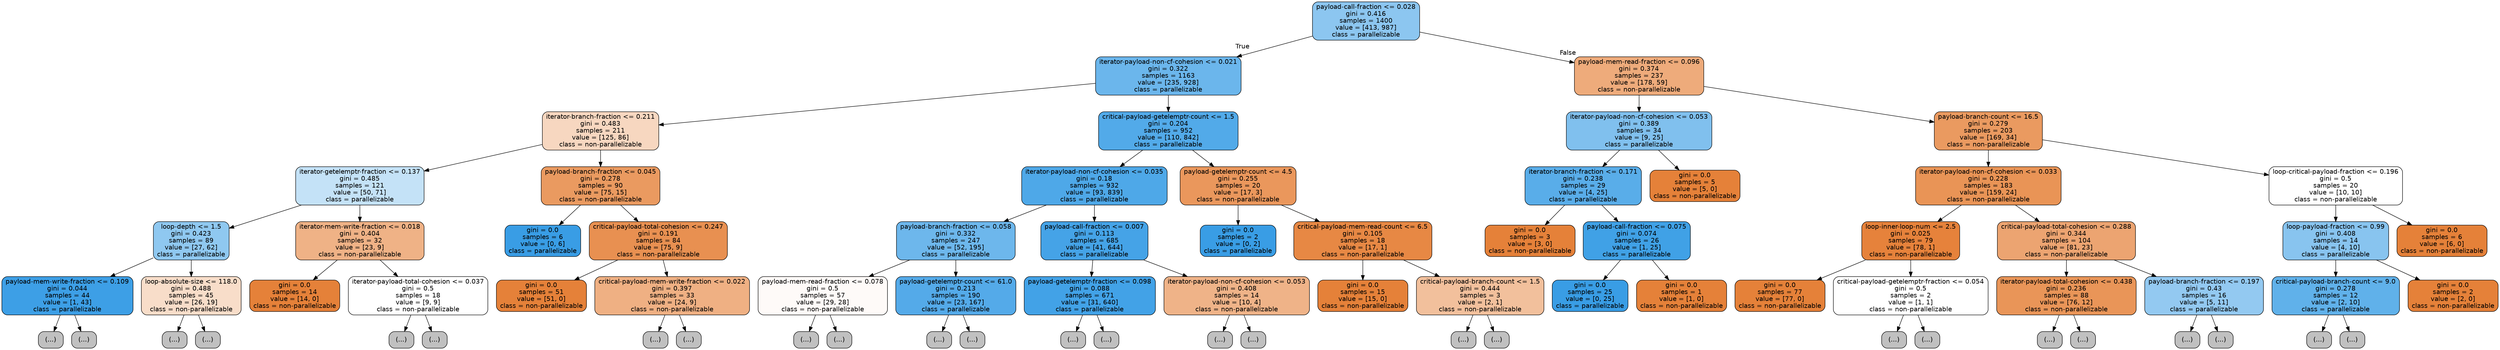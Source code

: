 digraph Tree {
node [shape=box, style="filled, rounded", color="black", fontname=helvetica] ;
edge [fontname=helvetica] ;
0 [label="payload-call-fraction <= 0.028\ngini = 0.416\nsamples = 1400\nvalue = [413, 987]\nclass = parallelizable", fillcolor="#399de594"] ;
1 [label="iterator-payload-non-cf-cohesion <= 0.021\ngini = 0.322\nsamples = 1163\nvalue = [235, 928]\nclass = parallelizable", fillcolor="#399de5be"] ;
0 -> 1 [labeldistance=2.5, labelangle=45, headlabel="True"] ;
2 [label="iterator-branch-fraction <= 0.211\ngini = 0.483\nsamples = 211\nvalue = [125, 86]\nclass = non-parallelizable", fillcolor="#e5813950"] ;
1 -> 2 ;
3 [label="iterator-getelemptr-fraction <= 0.137\ngini = 0.485\nsamples = 121\nvalue = [50, 71]\nclass = parallelizable", fillcolor="#399de54b"] ;
2 -> 3 ;
4 [label="loop-depth <= 1.5\ngini = 0.423\nsamples = 89\nvalue = [27, 62]\nclass = parallelizable", fillcolor="#399de590"] ;
3 -> 4 ;
5 [label="payload-mem-write-fraction <= 0.109\ngini = 0.044\nsamples = 44\nvalue = [1, 43]\nclass = parallelizable", fillcolor="#399de5f9"] ;
4 -> 5 ;
6 [label="(...)", fillcolor="#C0C0C0"] ;
5 -> 6 ;
7 [label="(...)", fillcolor="#C0C0C0"] ;
5 -> 7 ;
8 [label="loop-absolute-size <= 118.0\ngini = 0.488\nsamples = 45\nvalue = [26, 19]\nclass = non-parallelizable", fillcolor="#e5813945"] ;
4 -> 8 ;
9 [label="(...)", fillcolor="#C0C0C0"] ;
8 -> 9 ;
20 [label="(...)", fillcolor="#C0C0C0"] ;
8 -> 20 ;
21 [label="iterator-mem-write-fraction <= 0.018\ngini = 0.404\nsamples = 32\nvalue = [23, 9]\nclass = non-parallelizable", fillcolor="#e581399b"] ;
3 -> 21 ;
22 [label="gini = 0.0\nsamples = 14\nvalue = [14, 0]\nclass = non-parallelizable", fillcolor="#e58139ff"] ;
21 -> 22 ;
23 [label="iterator-payload-total-cohesion <= 0.037\ngini = 0.5\nsamples = 18\nvalue = [9, 9]\nclass = non-parallelizable", fillcolor="#e5813900"] ;
21 -> 23 ;
24 [label="(...)", fillcolor="#C0C0C0"] ;
23 -> 24 ;
25 [label="(...)", fillcolor="#C0C0C0"] ;
23 -> 25 ;
34 [label="payload-branch-fraction <= 0.045\ngini = 0.278\nsamples = 90\nvalue = [75, 15]\nclass = non-parallelizable", fillcolor="#e58139cc"] ;
2 -> 34 ;
35 [label="gini = 0.0\nsamples = 6\nvalue = [0, 6]\nclass = parallelizable", fillcolor="#399de5ff"] ;
34 -> 35 ;
36 [label="critical-payload-total-cohesion <= 0.247\ngini = 0.191\nsamples = 84\nvalue = [75, 9]\nclass = non-parallelizable", fillcolor="#e58139e0"] ;
34 -> 36 ;
37 [label="gini = 0.0\nsamples = 51\nvalue = [51, 0]\nclass = non-parallelizable", fillcolor="#e58139ff"] ;
36 -> 37 ;
38 [label="critical-payload-mem-write-fraction <= 0.022\ngini = 0.397\nsamples = 33\nvalue = [24, 9]\nclass = non-parallelizable", fillcolor="#e581399f"] ;
36 -> 38 ;
39 [label="(...)", fillcolor="#C0C0C0"] ;
38 -> 39 ;
46 [label="(...)", fillcolor="#C0C0C0"] ;
38 -> 46 ;
51 [label="critical-payload-getelemptr-count <= 1.5\ngini = 0.204\nsamples = 952\nvalue = [110, 842]\nclass = parallelizable", fillcolor="#399de5de"] ;
1 -> 51 ;
52 [label="iterator-payload-non-cf-cohesion <= 0.035\ngini = 0.18\nsamples = 932\nvalue = [93, 839]\nclass = parallelizable", fillcolor="#399de5e3"] ;
51 -> 52 ;
53 [label="payload-branch-fraction <= 0.058\ngini = 0.332\nsamples = 247\nvalue = [52, 195]\nclass = parallelizable", fillcolor="#399de5bb"] ;
52 -> 53 ;
54 [label="payload-mem-read-fraction <= 0.078\ngini = 0.5\nsamples = 57\nvalue = [29, 28]\nclass = non-parallelizable", fillcolor="#e5813909"] ;
53 -> 54 ;
55 [label="(...)", fillcolor="#C0C0C0"] ;
54 -> 55 ;
58 [label="(...)", fillcolor="#C0C0C0"] ;
54 -> 58 ;
67 [label="payload-getelemptr-count <= 61.0\ngini = 0.213\nsamples = 190\nvalue = [23, 167]\nclass = parallelizable", fillcolor="#399de5dc"] ;
53 -> 67 ;
68 [label="(...)", fillcolor="#C0C0C0"] ;
67 -> 68 ;
97 [label="(...)", fillcolor="#C0C0C0"] ;
67 -> 97 ;
100 [label="payload-call-fraction <= 0.007\ngini = 0.113\nsamples = 685\nvalue = [41, 644]\nclass = parallelizable", fillcolor="#399de5ef"] ;
52 -> 100 ;
101 [label="payload-getelemptr-fraction <= 0.098\ngini = 0.088\nsamples = 671\nvalue = [31, 640]\nclass = parallelizable", fillcolor="#399de5f3"] ;
100 -> 101 ;
102 [label="(...)", fillcolor="#C0C0C0"] ;
101 -> 102 ;
103 [label="(...)", fillcolor="#C0C0C0"] ;
101 -> 103 ;
166 [label="iterator-payload-non-cf-cohesion <= 0.053\ngini = 0.408\nsamples = 14\nvalue = [10, 4]\nclass = non-parallelizable", fillcolor="#e5813999"] ;
100 -> 166 ;
167 [label="(...)", fillcolor="#C0C0C0"] ;
166 -> 167 ;
170 [label="(...)", fillcolor="#C0C0C0"] ;
166 -> 170 ;
171 [label="payload-getelemptr-count <= 4.5\ngini = 0.255\nsamples = 20\nvalue = [17, 3]\nclass = non-parallelizable", fillcolor="#e58139d2"] ;
51 -> 171 ;
172 [label="gini = 0.0\nsamples = 2\nvalue = [0, 2]\nclass = parallelizable", fillcolor="#399de5ff"] ;
171 -> 172 ;
173 [label="critical-payload-mem-read-count <= 6.5\ngini = 0.105\nsamples = 18\nvalue = [17, 1]\nclass = non-parallelizable", fillcolor="#e58139f0"] ;
171 -> 173 ;
174 [label="gini = 0.0\nsamples = 15\nvalue = [15, 0]\nclass = non-parallelizable", fillcolor="#e58139ff"] ;
173 -> 174 ;
175 [label="critical-payload-branch-count <= 1.5\ngini = 0.444\nsamples = 3\nvalue = [2, 1]\nclass = non-parallelizable", fillcolor="#e581397f"] ;
173 -> 175 ;
176 [label="(...)", fillcolor="#C0C0C0"] ;
175 -> 176 ;
177 [label="(...)", fillcolor="#C0C0C0"] ;
175 -> 177 ;
178 [label="payload-mem-read-fraction <= 0.096\ngini = 0.374\nsamples = 237\nvalue = [178, 59]\nclass = non-parallelizable", fillcolor="#e58139aa"] ;
0 -> 178 [labeldistance=2.5, labelangle=-45, headlabel="False"] ;
179 [label="iterator-payload-non-cf-cohesion <= 0.053\ngini = 0.389\nsamples = 34\nvalue = [9, 25]\nclass = parallelizable", fillcolor="#399de5a3"] ;
178 -> 179 ;
180 [label="iterator-branch-fraction <= 0.171\ngini = 0.238\nsamples = 29\nvalue = [4, 25]\nclass = parallelizable", fillcolor="#399de5d6"] ;
179 -> 180 ;
181 [label="gini = 0.0\nsamples = 3\nvalue = [3, 0]\nclass = non-parallelizable", fillcolor="#e58139ff"] ;
180 -> 181 ;
182 [label="payload-call-fraction <= 0.075\ngini = 0.074\nsamples = 26\nvalue = [1, 25]\nclass = parallelizable", fillcolor="#399de5f5"] ;
180 -> 182 ;
183 [label="gini = 0.0\nsamples = 25\nvalue = [0, 25]\nclass = parallelizable", fillcolor="#399de5ff"] ;
182 -> 183 ;
184 [label="gini = 0.0\nsamples = 1\nvalue = [1, 0]\nclass = non-parallelizable", fillcolor="#e58139ff"] ;
182 -> 184 ;
185 [label="gini = 0.0\nsamples = 5\nvalue = [5, 0]\nclass = non-parallelizable", fillcolor="#e58139ff"] ;
179 -> 185 ;
186 [label="payload-branch-count <= 16.5\ngini = 0.279\nsamples = 203\nvalue = [169, 34]\nclass = non-parallelizable", fillcolor="#e58139cc"] ;
178 -> 186 ;
187 [label="iterator-payload-non-cf-cohesion <= 0.033\ngini = 0.228\nsamples = 183\nvalue = [159, 24]\nclass = non-parallelizable", fillcolor="#e58139d9"] ;
186 -> 187 ;
188 [label="loop-inner-loop-num <= 2.5\ngini = 0.025\nsamples = 79\nvalue = [78, 1]\nclass = non-parallelizable", fillcolor="#e58139fc"] ;
187 -> 188 ;
189 [label="gini = 0.0\nsamples = 77\nvalue = [77, 0]\nclass = non-parallelizable", fillcolor="#e58139ff"] ;
188 -> 189 ;
190 [label="critical-payload-getelemptr-fraction <= 0.054\ngini = 0.5\nsamples = 2\nvalue = [1, 1]\nclass = non-parallelizable", fillcolor="#e5813900"] ;
188 -> 190 ;
191 [label="(...)", fillcolor="#C0C0C0"] ;
190 -> 191 ;
192 [label="(...)", fillcolor="#C0C0C0"] ;
190 -> 192 ;
193 [label="critical-payload-total-cohesion <= 0.288\ngini = 0.344\nsamples = 104\nvalue = [81, 23]\nclass = non-parallelizable", fillcolor="#e58139b7"] ;
187 -> 193 ;
194 [label="iterator-payload-total-cohesion <= 0.438\ngini = 0.236\nsamples = 88\nvalue = [76, 12]\nclass = non-parallelizable", fillcolor="#e58139d7"] ;
193 -> 194 ;
195 [label="(...)", fillcolor="#C0C0C0"] ;
194 -> 195 ;
208 [label="(...)", fillcolor="#C0C0C0"] ;
194 -> 208 ;
213 [label="payload-branch-fraction <= 0.197\ngini = 0.43\nsamples = 16\nvalue = [5, 11]\nclass = parallelizable", fillcolor="#399de58b"] ;
193 -> 213 ;
214 [label="(...)", fillcolor="#C0C0C0"] ;
213 -> 214 ;
217 [label="(...)", fillcolor="#C0C0C0"] ;
213 -> 217 ;
218 [label="loop-critical-payload-fraction <= 0.196\ngini = 0.5\nsamples = 20\nvalue = [10, 10]\nclass = non-parallelizable", fillcolor="#e5813900"] ;
186 -> 218 ;
219 [label="loop-payload-fraction <= 0.99\ngini = 0.408\nsamples = 14\nvalue = [4, 10]\nclass = parallelizable", fillcolor="#399de599"] ;
218 -> 219 ;
220 [label="critical-payload-branch-count <= 9.0\ngini = 0.278\nsamples = 12\nvalue = [2, 10]\nclass = parallelizable", fillcolor="#399de5cc"] ;
219 -> 220 ;
221 [label="(...)", fillcolor="#C0C0C0"] ;
220 -> 221 ;
224 [label="(...)", fillcolor="#C0C0C0"] ;
220 -> 224 ;
225 [label="gini = 0.0\nsamples = 2\nvalue = [2, 0]\nclass = non-parallelizable", fillcolor="#e58139ff"] ;
219 -> 225 ;
226 [label="gini = 0.0\nsamples = 6\nvalue = [6, 0]\nclass = non-parallelizable", fillcolor="#e58139ff"] ;
218 -> 226 ;
}